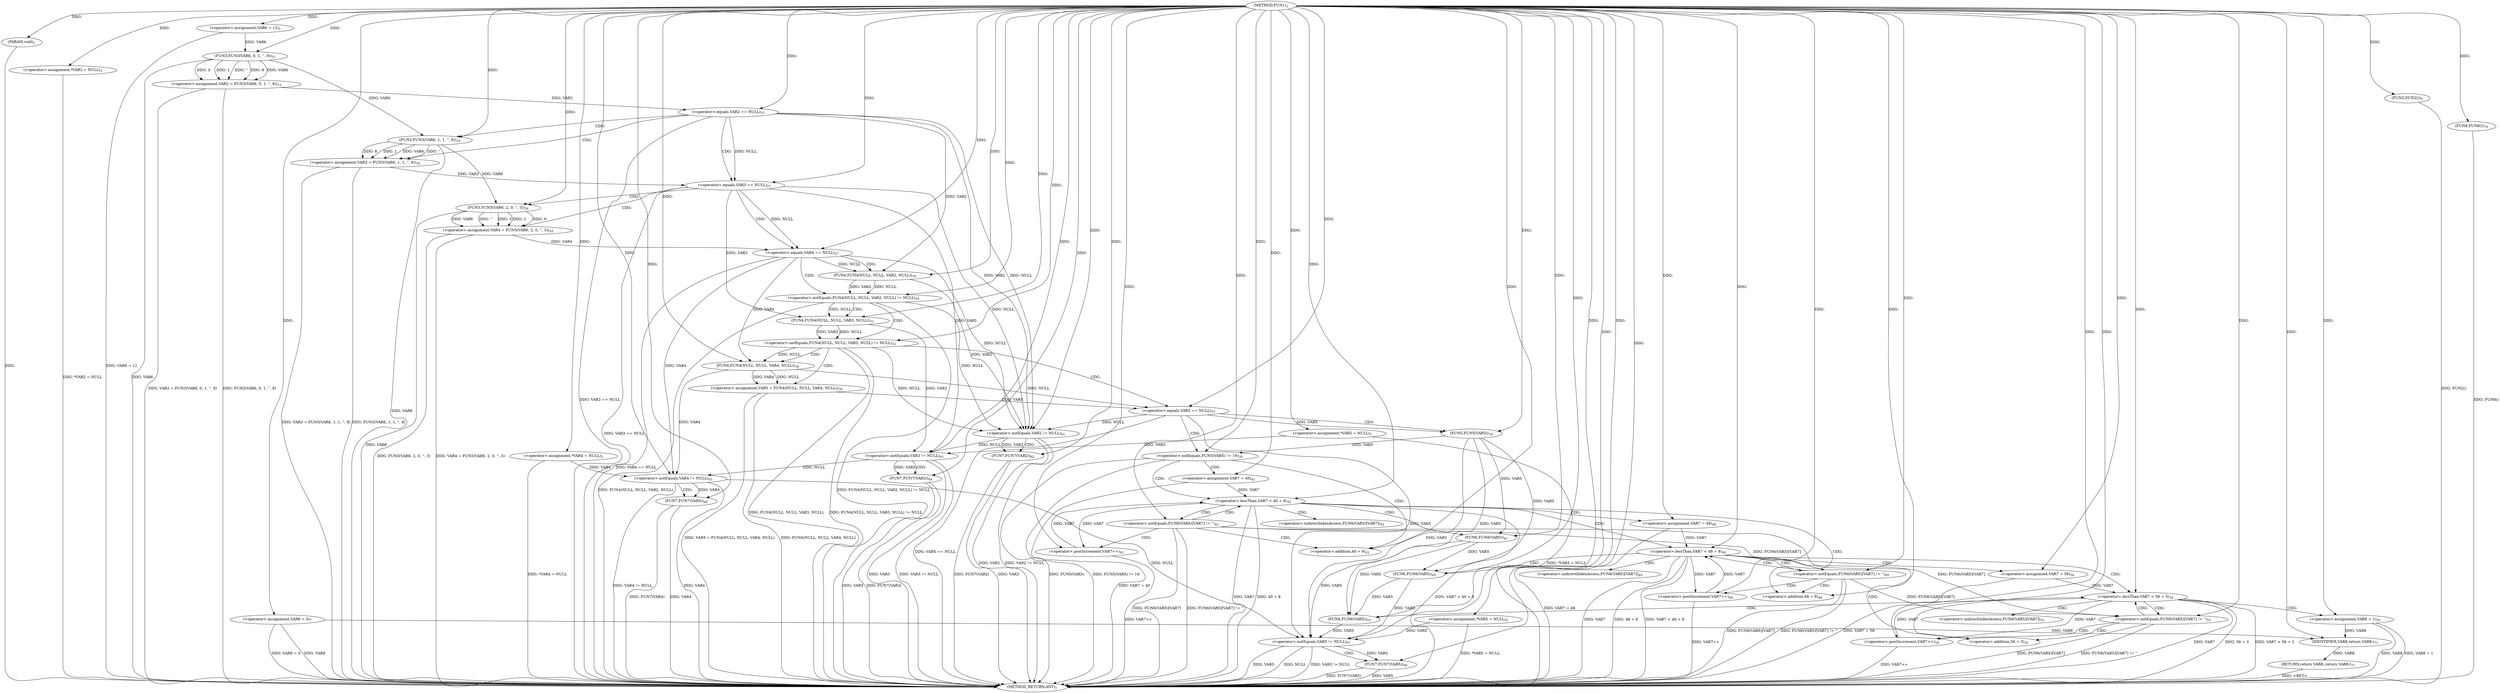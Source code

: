 digraph "FUN1" {  
"8" [label = <(METHOD,FUN1)<SUB>1</SUB>> ]
"220" [label = <(METHOD_RETURN,ANY)<SUB>1</SUB>> ]
"9" [label = <(PARAM,void)<SUB>1</SUB>> ]
"14" [label = <(&lt;operator&gt;.assignment,*VAR2 = NULL)<SUB>3</SUB>> ]
"17" [label = <(&lt;operator&gt;.assignment,*VAR3 = NULL)<SUB>3</SUB>> ]
"20" [label = <(&lt;operator&gt;.assignment,*VAR4 = NULL)<SUB>3</SUB>> ]
"24" [label = <(&lt;operator&gt;.assignment,*VAR5 = NULL)<SUB>4</SUB>> ]
"28" [label = <(&lt;operator&gt;.assignment,VAR6 = 12)<SUB>5</SUB>> ]
"33" [label = <(&lt;operator&gt;.assignment,VAR8 = 0)<SUB>7</SUB>> ]
"36" [label = <(FUN2,FUN2())<SUB>9</SUB>> ]
"37" [label = <(&lt;operator&gt;.assignment,VAR2 = FUN3(VAR6, 0, 1, '', 8))<SUB>12</SUB>> ]
"51" [label = <(&lt;operator&gt;.assignment,VAR3 = FUN3(VAR6, 1, 1, '', 8))<SUB>18</SUB>> ]
"65" [label = <(&lt;operator&gt;.assignment,VAR4 = FUN3(VAR6, 2, 0, '', 3))<SUB>24</SUB>> ]
"99" [label = <(&lt;operator&gt;.assignment,VAR5 = FUN4(NULL, NULL, VAR4, NULL))<SUB>34</SUB>> ]
"185" [label = <(&lt;operator&gt;.assignment,VAR8 = 1)<SUB>59</SUB>> ]
"217" [label = <(FUN8,FUN8())<SUB>70</SUB>> ]
"218" [label = <(RETURN,return VAR8;,return VAR8;)<SUB>71</SUB>> ]
"46" [label = <(&lt;operator&gt;.equals,VAR2 == NULL)<SUB>15</SUB>> ]
"60" [label = <(&lt;operator&gt;.equals,VAR3 == NULL)<SUB>21</SUB>> ]
"74" [label = <(&lt;operator&gt;.equals,VAR4 == NULL)<SUB>27</SUB>> ]
"80" [label = <(&lt;operator&gt;.notEquals,FUN4(NULL, NULL, VAR2, NULL) != NULL)<SUB>30</SUB>> ]
"90" [label = <(&lt;operator&gt;.notEquals,FUN4(NULL, NULL, VAR3, NULL) != NULL)<SUB>32</SUB>> ]
"107" [label = <(&lt;operator&gt;.equals,VAR5 == NULL)<SUB>35</SUB>> ]
"113" [label = <(&lt;operator&gt;.notEquals,FUN5(VAR5) != 19)<SUB>38</SUB>> ]
"124" [label = <(&lt;operator&gt;.lessThan,VAR7 &lt; 40 + 8)<SUB>42</SUB>> ]
"129" [label = <(&lt;operator&gt;.postIncrement,VAR7++)<SUB>42</SUB>> ]
"146" [label = <(&lt;operator&gt;.lessThan,VAR7 &lt; 48 + 8)<SUB>48</SUB>> ]
"151" [label = <(&lt;operator&gt;.postIncrement,VAR7++)<SUB>48</SUB>> ]
"168" [label = <(&lt;operator&gt;.lessThan,VAR7 &lt; 56 + 3)<SUB>54</SUB>> ]
"173" [label = <(&lt;operator&gt;.postIncrement,VAR7++)<SUB>54</SUB>> ]
"190" [label = <(&lt;operator&gt;.notEquals,VAR2 != NULL)<SUB>61</SUB>> ]
"197" [label = <(&lt;operator&gt;.notEquals,VAR3 != NULL)<SUB>63</SUB>> ]
"204" [label = <(&lt;operator&gt;.notEquals,VAR4 != NULL)<SUB>65</SUB>> ]
"211" [label = <(&lt;operator&gt;.notEquals,VAR5 != NULL)<SUB>67</SUB>> ]
"219" [label = <(IDENTIFIER,VAR8,return VAR8;)<SUB>71</SUB>> ]
"39" [label = <(FUN3,FUN3(VAR6, 0, 1, '', 8))<SUB>12</SUB>> ]
"53" [label = <(FUN3,FUN3(VAR6, 1, 1, '', 8))<SUB>18</SUB>> ]
"67" [label = <(FUN3,FUN3(VAR6, 2, 0, '', 3))<SUB>24</SUB>> ]
"101" [label = <(FUN4,FUN4(NULL, NULL, VAR4, NULL))<SUB>34</SUB>> ]
"121" [label = <(&lt;operator&gt;.assignment,VAR7 = 40)<SUB>42</SUB>> ]
"143" [label = <(&lt;operator&gt;.assignment,VAR7 = 48)<SUB>48</SUB>> ]
"165" [label = <(&lt;operator&gt;.assignment,VAR7 = 56)<SUB>54</SUB>> ]
"194" [label = <(FUN7,FUN7(VAR2))<SUB>62</SUB>> ]
"201" [label = <(FUN7,FUN7(VAR3))<SUB>64</SUB>> ]
"208" [label = <(FUN7,FUN7(VAR4))<SUB>66</SUB>> ]
"215" [label = <(FUN7,FUN7(VAR5))<SUB>68</SUB>> ]
"81" [label = <(FUN4,FUN4(NULL, NULL, VAR2, NULL))<SUB>30</SUB>> ]
"91" [label = <(FUN4,FUN4(NULL, NULL, VAR3, NULL))<SUB>32</SUB>> ]
"114" [label = <(FUN5,FUN5(VAR5))<SUB>38</SUB>> ]
"126" [label = <(&lt;operator&gt;.addition,40 + 8)<SUB>42</SUB>> ]
"133" [label = <(&lt;operator&gt;.notEquals,FUN6(VAR5)[VAR7] != '')<SUB>43</SUB>> ]
"148" [label = <(&lt;operator&gt;.addition,48 + 8)<SUB>48</SUB>> ]
"155" [label = <(&lt;operator&gt;.notEquals,FUN6(VAR5)[VAR7] != '')<SUB>49</SUB>> ]
"170" [label = <(&lt;operator&gt;.addition,56 + 3)<SUB>54</SUB>> ]
"177" [label = <(&lt;operator&gt;.notEquals,FUN6(VAR5)[VAR7] != '')<SUB>55</SUB>> ]
"135" [label = <(FUN6,FUN6(VAR5))<SUB>43</SUB>> ]
"157" [label = <(FUN6,FUN6(VAR5))<SUB>49</SUB>> ]
"179" [label = <(FUN6,FUN6(VAR5))<SUB>55</SUB>> ]
"134" [label = <(&lt;operator&gt;.indirectIndexAccess,FUN6(VAR5)[VAR7])<SUB>43</SUB>> ]
"156" [label = <(&lt;operator&gt;.indirectIndexAccess,FUN6(VAR5)[VAR7])<SUB>49</SUB>> ]
"178" [label = <(&lt;operator&gt;.indirectIndexAccess,FUN6(VAR5)[VAR7])<SUB>55</SUB>> ]
  "218" -> "220"  [ label = "DDG: &lt;RET&gt;"] 
  "9" -> "220"  [ label = "DDG: "] 
  "14" -> "220"  [ label = "DDG: *VAR2 = NULL"] 
  "17" -> "220"  [ label = "DDG: *VAR3 = NULL"] 
  "20" -> "220"  [ label = "DDG: *VAR4 = NULL"] 
  "24" -> "220"  [ label = "DDG: *VAR5 = NULL"] 
  "28" -> "220"  [ label = "DDG: VAR6 = 12"] 
  "33" -> "220"  [ label = "DDG: VAR8"] 
  "33" -> "220"  [ label = "DDG: VAR8 = 0"] 
  "36" -> "220"  [ label = "DDG: FUN2()"] 
  "39" -> "220"  [ label = "DDG: VAR6"] 
  "37" -> "220"  [ label = "DDG: FUN3(VAR6, 0, 1, '', 8)"] 
  "37" -> "220"  [ label = "DDG: VAR2 = FUN3(VAR6, 0, 1, '', 8)"] 
  "46" -> "220"  [ label = "DDG: VAR2 == NULL"] 
  "53" -> "220"  [ label = "DDG: VAR6"] 
  "51" -> "220"  [ label = "DDG: FUN3(VAR6, 1, 1, '', 8)"] 
  "51" -> "220"  [ label = "DDG: VAR3 = FUN3(VAR6, 1, 1, '', 8)"] 
  "60" -> "220"  [ label = "DDG: VAR3 == NULL"] 
  "67" -> "220"  [ label = "DDG: VAR6"] 
  "65" -> "220"  [ label = "DDG: FUN3(VAR6, 2, 0, '', 3)"] 
  "65" -> "220"  [ label = "DDG: VAR4 = FUN3(VAR6, 2, 0, '', 3)"] 
  "74" -> "220"  [ label = "DDG: VAR4 == NULL"] 
  "80" -> "220"  [ label = "DDG: FUN4(NULL, NULL, VAR2, NULL)"] 
  "80" -> "220"  [ label = "DDG: FUN4(NULL, NULL, VAR2, NULL) != NULL"] 
  "90" -> "220"  [ label = "DDG: FUN4(NULL, NULL, VAR3, NULL)"] 
  "90" -> "220"  [ label = "DDG: FUN4(NULL, NULL, VAR3, NULL) != NULL"] 
  "99" -> "220"  [ label = "DDG: FUN4(NULL, NULL, VAR4, NULL)"] 
  "99" -> "220"  [ label = "DDG: VAR5 = FUN4(NULL, NULL, VAR4, NULL)"] 
  "107" -> "220"  [ label = "DDG: VAR5 == NULL"] 
  "113" -> "220"  [ label = "DDG: FUN5(VAR5)"] 
  "113" -> "220"  [ label = "DDG: FUN5(VAR5) != 19"] 
  "121" -> "220"  [ label = "DDG: VAR7 = 40"] 
  "124" -> "220"  [ label = "DDG: VAR7"] 
  "124" -> "220"  [ label = "DDG: 40 + 8"] 
  "124" -> "220"  [ label = "DDG: VAR7 &lt; 40 + 8"] 
  "143" -> "220"  [ label = "DDG: VAR7 = 48"] 
  "146" -> "220"  [ label = "DDG: VAR7"] 
  "146" -> "220"  [ label = "DDG: 48 + 8"] 
  "146" -> "220"  [ label = "DDG: VAR7 &lt; 48 + 8"] 
  "165" -> "220"  [ label = "DDG: VAR7 = 56"] 
  "168" -> "220"  [ label = "DDG: VAR7"] 
  "168" -> "220"  [ label = "DDG: 56 + 3"] 
  "168" -> "220"  [ label = "DDG: VAR7 &lt; 56 + 3"] 
  "185" -> "220"  [ label = "DDG: VAR8"] 
  "185" -> "220"  [ label = "DDG: VAR8 = 1"] 
  "177" -> "220"  [ label = "DDG: FUN6(VAR5)[VAR7]"] 
  "177" -> "220"  [ label = "DDG: FUN6(VAR5)[VAR7] != ''"] 
  "173" -> "220"  [ label = "DDG: VAR7++"] 
  "155" -> "220"  [ label = "DDG: FUN6(VAR5)[VAR7]"] 
  "155" -> "220"  [ label = "DDG: FUN6(VAR5)[VAR7] != ''"] 
  "151" -> "220"  [ label = "DDG: VAR7++"] 
  "133" -> "220"  [ label = "DDG: FUN6(VAR5)[VAR7]"] 
  "133" -> "220"  [ label = "DDG: FUN6(VAR5)[VAR7] != ''"] 
  "129" -> "220"  [ label = "DDG: VAR7++"] 
  "190" -> "220"  [ label = "DDG: VAR2"] 
  "190" -> "220"  [ label = "DDG: VAR2 != NULL"] 
  "194" -> "220"  [ label = "DDG: VAR2"] 
  "194" -> "220"  [ label = "DDG: FUN7(VAR2)"] 
  "197" -> "220"  [ label = "DDG: VAR3"] 
  "197" -> "220"  [ label = "DDG: VAR3 != NULL"] 
  "201" -> "220"  [ label = "DDG: VAR3"] 
  "201" -> "220"  [ label = "DDG: FUN7(VAR3)"] 
  "204" -> "220"  [ label = "DDG: VAR4"] 
  "204" -> "220"  [ label = "DDG: VAR4 != NULL"] 
  "208" -> "220"  [ label = "DDG: VAR4"] 
  "208" -> "220"  [ label = "DDG: FUN7(VAR4)"] 
  "211" -> "220"  [ label = "DDG: VAR5"] 
  "211" -> "220"  [ label = "DDG: NULL"] 
  "211" -> "220"  [ label = "DDG: VAR5 != NULL"] 
  "215" -> "220"  [ label = "DDG: VAR5"] 
  "215" -> "220"  [ label = "DDG: FUN7(VAR5)"] 
  "217" -> "220"  [ label = "DDG: FUN8()"] 
  "8" -> "9"  [ label = "DDG: "] 
  "8" -> "14"  [ label = "DDG: "] 
  "8" -> "17"  [ label = "DDG: "] 
  "8" -> "20"  [ label = "DDG: "] 
  "8" -> "24"  [ label = "DDG: "] 
  "8" -> "28"  [ label = "DDG: "] 
  "8" -> "33"  [ label = "DDG: "] 
  "8" -> "36"  [ label = "DDG: "] 
  "39" -> "37"  [ label = "DDG: 8"] 
  "39" -> "37"  [ label = "DDG: VAR6"] 
  "39" -> "37"  [ label = "DDG: 0"] 
  "39" -> "37"  [ label = "DDG: 1"] 
  "39" -> "37"  [ label = "DDG: ''"] 
  "53" -> "51"  [ label = "DDG: 1"] 
  "53" -> "51"  [ label = "DDG: VAR6"] 
  "53" -> "51"  [ label = "DDG: ''"] 
  "53" -> "51"  [ label = "DDG: 8"] 
  "67" -> "65"  [ label = "DDG: 0"] 
  "67" -> "65"  [ label = "DDG: VAR6"] 
  "67" -> "65"  [ label = "DDG: ''"] 
  "67" -> "65"  [ label = "DDG: 3"] 
  "67" -> "65"  [ label = "DDG: 2"] 
  "101" -> "99"  [ label = "DDG: NULL"] 
  "101" -> "99"  [ label = "DDG: VAR4"] 
  "8" -> "185"  [ label = "DDG: "] 
  "8" -> "217"  [ label = "DDG: "] 
  "219" -> "218"  [ label = "DDG: VAR8"] 
  "185" -> "219"  [ label = "DDG: VAR8"] 
  "33" -> "219"  [ label = "DDG: VAR8"] 
  "8" -> "219"  [ label = "DDG: "] 
  "28" -> "39"  [ label = "DDG: VAR6"] 
  "8" -> "39"  [ label = "DDG: "] 
  "37" -> "46"  [ label = "DDG: VAR2"] 
  "8" -> "46"  [ label = "DDG: "] 
  "39" -> "53"  [ label = "DDG: VAR6"] 
  "8" -> "53"  [ label = "DDG: "] 
  "51" -> "60"  [ label = "DDG: VAR3"] 
  "8" -> "60"  [ label = "DDG: "] 
  "46" -> "60"  [ label = "DDG: NULL"] 
  "53" -> "67"  [ label = "DDG: VAR6"] 
  "8" -> "67"  [ label = "DDG: "] 
  "65" -> "74"  [ label = "DDG: VAR4"] 
  "8" -> "74"  [ label = "DDG: "] 
  "60" -> "74"  [ label = "DDG: NULL"] 
  "81" -> "80"  [ label = "DDG: NULL"] 
  "81" -> "80"  [ label = "DDG: VAR2"] 
  "8" -> "80"  [ label = "DDG: "] 
  "91" -> "90"  [ label = "DDG: NULL"] 
  "91" -> "90"  [ label = "DDG: VAR3"] 
  "8" -> "90"  [ label = "DDG: "] 
  "90" -> "101"  [ label = "DDG: NULL"] 
  "8" -> "101"  [ label = "DDG: "] 
  "74" -> "101"  [ label = "DDG: VAR4"] 
  "99" -> "107"  [ label = "DDG: VAR5"] 
  "8" -> "107"  [ label = "DDG: "] 
  "101" -> "107"  [ label = "DDG: NULL"] 
  "114" -> "113"  [ label = "DDG: VAR5"] 
  "8" -> "113"  [ label = "DDG: "] 
  "8" -> "121"  [ label = "DDG: "] 
  "121" -> "124"  [ label = "DDG: VAR7"] 
  "129" -> "124"  [ label = "DDG: VAR7"] 
  "8" -> "124"  [ label = "DDG: "] 
  "124" -> "129"  [ label = "DDG: VAR7"] 
  "8" -> "129"  [ label = "DDG: "] 
  "8" -> "143"  [ label = "DDG: "] 
  "143" -> "146"  [ label = "DDG: VAR7"] 
  "151" -> "146"  [ label = "DDG: VAR7"] 
  "8" -> "146"  [ label = "DDG: "] 
  "146" -> "151"  [ label = "DDG: VAR7"] 
  "8" -> "151"  [ label = "DDG: "] 
  "8" -> "165"  [ label = "DDG: "] 
  "165" -> "168"  [ label = "DDG: VAR7"] 
  "173" -> "168"  [ label = "DDG: VAR7"] 
  "8" -> "168"  [ label = "DDG: "] 
  "168" -> "173"  [ label = "DDG: VAR7"] 
  "8" -> "173"  [ label = "DDG: "] 
  "46" -> "190"  [ label = "DDG: VAR2"] 
  "81" -> "190"  [ label = "DDG: VAR2"] 
  "8" -> "190"  [ label = "DDG: "] 
  "46" -> "190"  [ label = "DDG: NULL"] 
  "60" -> "190"  [ label = "DDG: NULL"] 
  "74" -> "190"  [ label = "DDG: NULL"] 
  "80" -> "190"  [ label = "DDG: NULL"] 
  "90" -> "190"  [ label = "DDG: NULL"] 
  "107" -> "190"  [ label = "DDG: NULL"] 
  "17" -> "197"  [ label = "DDG: VAR3"] 
  "60" -> "197"  [ label = "DDG: VAR3"] 
  "91" -> "197"  [ label = "DDG: VAR3"] 
  "8" -> "197"  [ label = "DDG: "] 
  "190" -> "197"  [ label = "DDG: NULL"] 
  "20" -> "204"  [ label = "DDG: VAR4"] 
  "74" -> "204"  [ label = "DDG: VAR4"] 
  "101" -> "204"  [ label = "DDG: VAR4"] 
  "8" -> "204"  [ label = "DDG: "] 
  "197" -> "204"  [ label = "DDG: NULL"] 
  "24" -> "211"  [ label = "DDG: VAR5"] 
  "107" -> "211"  [ label = "DDG: VAR5"] 
  "114" -> "211"  [ label = "DDG: VAR5"] 
  "179" -> "211"  [ label = "DDG: VAR5"] 
  "157" -> "211"  [ label = "DDG: VAR5"] 
  "135" -> "211"  [ label = "DDG: VAR5"] 
  "8" -> "211"  [ label = "DDG: "] 
  "204" -> "211"  [ label = "DDG: NULL"] 
  "74" -> "81"  [ label = "DDG: NULL"] 
  "8" -> "81"  [ label = "DDG: "] 
  "46" -> "81"  [ label = "DDG: VAR2"] 
  "80" -> "91"  [ label = "DDG: NULL"] 
  "8" -> "91"  [ label = "DDG: "] 
  "60" -> "91"  [ label = "DDG: VAR3"] 
  "107" -> "114"  [ label = "DDG: VAR5"] 
  "8" -> "114"  [ label = "DDG: "] 
  "8" -> "126"  [ label = "DDG: "] 
  "8" -> "148"  [ label = "DDG: "] 
  "8" -> "170"  [ label = "DDG: "] 
  "190" -> "194"  [ label = "DDG: VAR2"] 
  "8" -> "194"  [ label = "DDG: "] 
  "197" -> "201"  [ label = "DDG: VAR3"] 
  "8" -> "201"  [ label = "DDG: "] 
  "204" -> "208"  [ label = "DDG: VAR4"] 
  "8" -> "208"  [ label = "DDG: "] 
  "211" -> "215"  [ label = "DDG: VAR5"] 
  "8" -> "215"  [ label = "DDG: "] 
  "8" -> "133"  [ label = "DDG: "] 
  "133" -> "155"  [ label = "DDG: FUN6(VAR5)[VAR7]"] 
  "8" -> "155"  [ label = "DDG: "] 
  "155" -> "177"  [ label = "DDG: FUN6(VAR5)[VAR7]"] 
  "133" -> "177"  [ label = "DDG: FUN6(VAR5)[VAR7]"] 
  "8" -> "177"  [ label = "DDG: "] 
  "114" -> "135"  [ label = "DDG: VAR5"] 
  "8" -> "135"  [ label = "DDG: "] 
  "114" -> "157"  [ label = "DDG: VAR5"] 
  "135" -> "157"  [ label = "DDG: VAR5"] 
  "8" -> "157"  [ label = "DDG: "] 
  "114" -> "179"  [ label = "DDG: VAR5"] 
  "157" -> "179"  [ label = "DDG: VAR5"] 
  "135" -> "179"  [ label = "DDG: VAR5"] 
  "8" -> "179"  [ label = "DDG: "] 
  "46" -> "60"  [ label = "CDG: "] 
  "46" -> "51"  [ label = "CDG: "] 
  "46" -> "53"  [ label = "CDG: "] 
  "60" -> "67"  [ label = "CDG: "] 
  "60" -> "74"  [ label = "CDG: "] 
  "60" -> "65"  [ label = "CDG: "] 
  "74" -> "81"  [ label = "CDG: "] 
  "74" -> "80"  [ label = "CDG: "] 
  "80" -> "91"  [ label = "CDG: "] 
  "80" -> "90"  [ label = "CDG: "] 
  "90" -> "107"  [ label = "CDG: "] 
  "90" -> "101"  [ label = "CDG: "] 
  "90" -> "99"  [ label = "CDG: "] 
  "107" -> "113"  [ label = "CDG: "] 
  "107" -> "114"  [ label = "CDG: "] 
  "113" -> "121"  [ label = "CDG: "] 
  "113" -> "126"  [ label = "CDG: "] 
  "113" -> "124"  [ label = "CDG: "] 
  "124" -> "146"  [ label = "CDG: "] 
  "124" -> "134"  [ label = "CDG: "] 
  "124" -> "148"  [ label = "CDG: "] 
  "124" -> "143"  [ label = "CDG: "] 
  "124" -> "135"  [ label = "CDG: "] 
  "124" -> "133"  [ label = "CDG: "] 
  "146" -> "168"  [ label = "CDG: "] 
  "146" -> "170"  [ label = "CDG: "] 
  "146" -> "155"  [ label = "CDG: "] 
  "146" -> "157"  [ label = "CDG: "] 
  "146" -> "165"  [ label = "CDG: "] 
  "146" -> "156"  [ label = "CDG: "] 
  "168" -> "179"  [ label = "CDG: "] 
  "168" -> "178"  [ label = "CDG: "] 
  "168" -> "185"  [ label = "CDG: "] 
  "168" -> "177"  [ label = "CDG: "] 
  "190" -> "194"  [ label = "CDG: "] 
  "197" -> "201"  [ label = "CDG: "] 
  "204" -> "208"  [ label = "CDG: "] 
  "211" -> "215"  [ label = "CDG: "] 
  "133" -> "129"  [ label = "CDG: "] 
  "133" -> "126"  [ label = "CDG: "] 
  "133" -> "124"  [ label = "CDG: "] 
  "155" -> "146"  [ label = "CDG: "] 
  "155" -> "151"  [ label = "CDG: "] 
  "155" -> "148"  [ label = "CDG: "] 
  "177" -> "168"  [ label = "CDG: "] 
  "177" -> "170"  [ label = "CDG: "] 
  "177" -> "173"  [ label = "CDG: "] 
}
